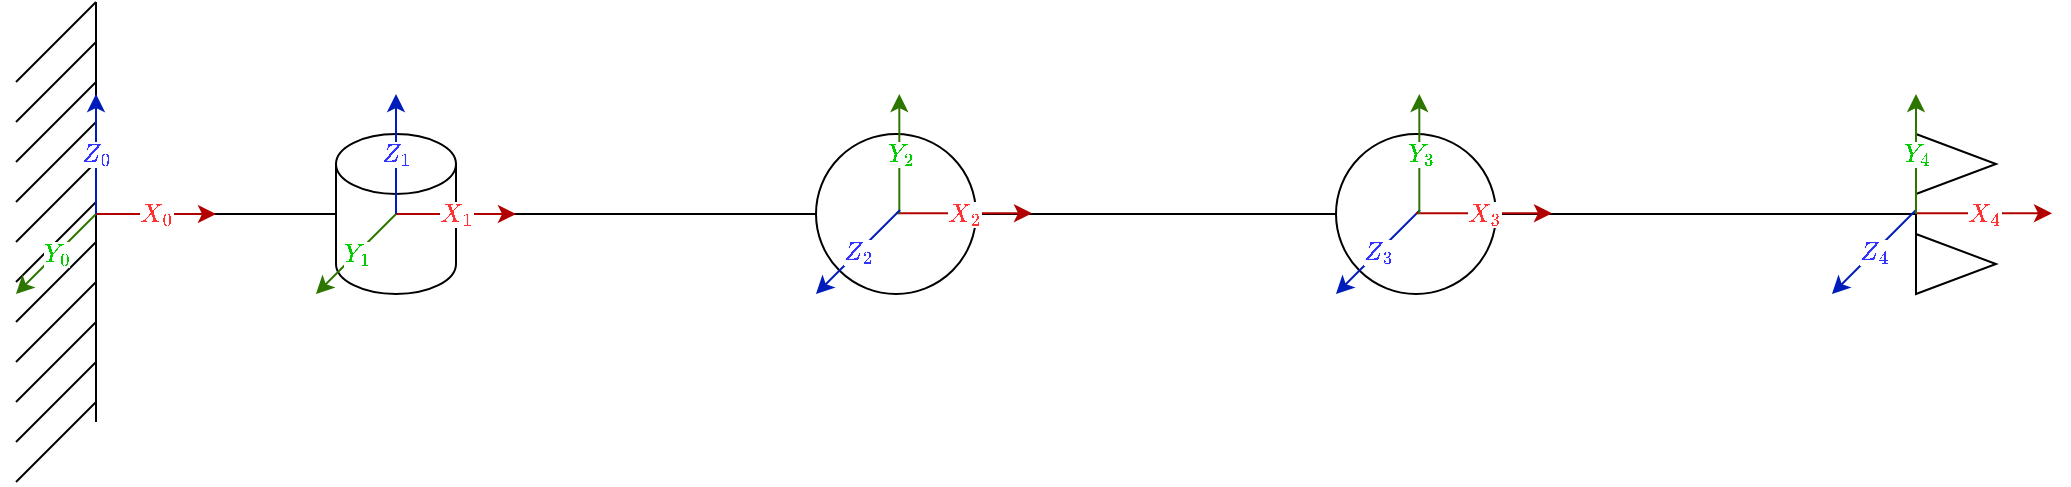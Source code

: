 <mxfile version="24.6.4" type="device">
  <diagram name="Page-1" id="1eCyzupmgy6bSWSYGle1">
    <mxGraphModel dx="1687" dy="1040" grid="1" gridSize="10" guides="1" tooltips="1" connect="1" arrows="1" fold="1" page="1" pageScale="1" pageWidth="1169" pageHeight="827" math="1" shadow="0">
      <root>
        <mxCell id="0" />
        <mxCell id="1" parent="0" />
        <mxCell id="BMQZwgIaaSXIQQlpnTI8-13" value="" style="group" vertex="1" connectable="0" parent="1">
          <mxGeometry x="40" y="350" width="40" height="240" as="geometry" />
        </mxCell>
        <mxCell id="BMQZwgIaaSXIQQlpnTI8-1" value="" style="endArrow=none;html=1;rounded=0;" edge="1" parent="BMQZwgIaaSXIQQlpnTI8-13">
          <mxGeometry width="50" height="50" relative="1" as="geometry">
            <mxPoint x="40" y="210" as="sourcePoint" />
            <mxPoint x="40" as="targetPoint" />
          </mxGeometry>
        </mxCell>
        <mxCell id="BMQZwgIaaSXIQQlpnTI8-2" value="" style="endArrow=none;html=1;rounded=0;" edge="1" parent="BMQZwgIaaSXIQQlpnTI8-13">
          <mxGeometry width="50" height="50" relative="1" as="geometry">
            <mxPoint y="40" as="sourcePoint" />
            <mxPoint x="40" as="targetPoint" />
          </mxGeometry>
        </mxCell>
        <mxCell id="BMQZwgIaaSXIQQlpnTI8-3" value="" style="endArrow=none;html=1;rounded=0;" edge="1" parent="BMQZwgIaaSXIQQlpnTI8-13">
          <mxGeometry width="50" height="50" relative="1" as="geometry">
            <mxPoint y="60" as="sourcePoint" />
            <mxPoint x="40" y="20" as="targetPoint" />
          </mxGeometry>
        </mxCell>
        <mxCell id="BMQZwgIaaSXIQQlpnTI8-4" value="" style="endArrow=none;html=1;rounded=0;" edge="1" parent="BMQZwgIaaSXIQQlpnTI8-13">
          <mxGeometry width="50" height="50" relative="1" as="geometry">
            <mxPoint y="80" as="sourcePoint" />
            <mxPoint x="40" y="40" as="targetPoint" />
          </mxGeometry>
        </mxCell>
        <mxCell id="BMQZwgIaaSXIQQlpnTI8-5" value="" style="endArrow=none;html=1;rounded=0;" edge="1" parent="BMQZwgIaaSXIQQlpnTI8-13">
          <mxGeometry width="50" height="50" relative="1" as="geometry">
            <mxPoint y="100" as="sourcePoint" />
            <mxPoint x="40" y="60" as="targetPoint" />
          </mxGeometry>
        </mxCell>
        <mxCell id="BMQZwgIaaSXIQQlpnTI8-6" value="" style="endArrow=none;html=1;rounded=0;" edge="1" parent="BMQZwgIaaSXIQQlpnTI8-13">
          <mxGeometry width="50" height="50" relative="1" as="geometry">
            <mxPoint y="120" as="sourcePoint" />
            <mxPoint x="40" y="80" as="targetPoint" />
          </mxGeometry>
        </mxCell>
        <mxCell id="BMQZwgIaaSXIQQlpnTI8-7" value="" style="endArrow=none;html=1;rounded=0;" edge="1" parent="BMQZwgIaaSXIQQlpnTI8-13">
          <mxGeometry width="50" height="50" relative="1" as="geometry">
            <mxPoint y="220" as="sourcePoint" />
            <mxPoint x="40" y="180" as="targetPoint" />
          </mxGeometry>
        </mxCell>
        <mxCell id="BMQZwgIaaSXIQQlpnTI8-8" value="" style="endArrow=none;html=1;rounded=0;" edge="1" parent="BMQZwgIaaSXIQQlpnTI8-13">
          <mxGeometry width="50" height="50" relative="1" as="geometry">
            <mxPoint y="240" as="sourcePoint" />
            <mxPoint x="40" y="200" as="targetPoint" />
          </mxGeometry>
        </mxCell>
        <mxCell id="BMQZwgIaaSXIQQlpnTI8-9" value="" style="endArrow=none;html=1;rounded=0;" edge="1" parent="BMQZwgIaaSXIQQlpnTI8-13">
          <mxGeometry width="50" height="50" relative="1" as="geometry">
            <mxPoint y="140" as="sourcePoint" />
            <mxPoint x="40" y="100" as="targetPoint" />
          </mxGeometry>
        </mxCell>
        <mxCell id="BMQZwgIaaSXIQQlpnTI8-10" value="" style="endArrow=none;html=1;rounded=0;" edge="1" parent="BMQZwgIaaSXIQQlpnTI8-13">
          <mxGeometry width="50" height="50" relative="1" as="geometry">
            <mxPoint y="160" as="sourcePoint" />
            <mxPoint x="40" y="120" as="targetPoint" />
          </mxGeometry>
        </mxCell>
        <mxCell id="BMQZwgIaaSXIQQlpnTI8-11" value="" style="endArrow=none;html=1;rounded=0;" edge="1" parent="BMQZwgIaaSXIQQlpnTI8-13">
          <mxGeometry width="50" height="50" relative="1" as="geometry">
            <mxPoint y="180" as="sourcePoint" />
            <mxPoint x="40" y="140" as="targetPoint" />
          </mxGeometry>
        </mxCell>
        <mxCell id="BMQZwgIaaSXIQQlpnTI8-12" value="" style="endArrow=none;html=1;rounded=0;" edge="1" parent="BMQZwgIaaSXIQQlpnTI8-13">
          <mxGeometry width="50" height="50" relative="1" as="geometry">
            <mxPoint y="200" as="sourcePoint" />
            <mxPoint x="40" y="160" as="targetPoint" />
          </mxGeometry>
        </mxCell>
        <mxCell id="BMQZwgIaaSXIQQlpnTI8-14" value="" style="shape=cylinder3;whiteSpace=wrap;html=1;boundedLbl=1;backgroundOutline=1;size=15;" vertex="1" parent="1">
          <mxGeometry x="200" y="416" width="60" height="80" as="geometry" />
        </mxCell>
        <mxCell id="BMQZwgIaaSXIQQlpnTI8-15" value="" style="endArrow=none;html=1;rounded=0;entryX=0;entryY=0.5;entryDx=0;entryDy=0;entryPerimeter=0;" edge="1" parent="1" target="BMQZwgIaaSXIQQlpnTI8-14">
          <mxGeometry width="50" height="50" relative="1" as="geometry">
            <mxPoint x="80" y="456" as="sourcePoint" />
            <mxPoint x="160" y="445" as="targetPoint" />
          </mxGeometry>
        </mxCell>
        <mxCell id="BMQZwgIaaSXIQQlpnTI8-16" value="" style="ellipse;whiteSpace=wrap;html=1;aspect=fixed;" vertex="1" parent="1">
          <mxGeometry x="440" y="416" width="80" height="80" as="geometry" />
        </mxCell>
        <mxCell id="BMQZwgIaaSXIQQlpnTI8-17" value="" style="ellipse;whiteSpace=wrap;html=1;aspect=fixed;" vertex="1" parent="1">
          <mxGeometry x="700" y="416" width="80" height="80" as="geometry" />
        </mxCell>
        <mxCell id="BMQZwgIaaSXIQQlpnTI8-18" value="" style="endArrow=none;html=1;rounded=0;exitX=1;exitY=0.5;exitDx=0;exitDy=0;exitPerimeter=0;entryX=0;entryY=0.5;entryDx=0;entryDy=0;" edge="1" parent="1" source="BMQZwgIaaSXIQQlpnTI8-14" target="BMQZwgIaaSXIQQlpnTI8-16">
          <mxGeometry width="50" height="50" relative="1" as="geometry">
            <mxPoint x="320" y="456" as="sourcePoint" />
            <mxPoint x="370" y="406" as="targetPoint" />
          </mxGeometry>
        </mxCell>
        <mxCell id="BMQZwgIaaSXIQQlpnTI8-19" value="" style="endArrow=none;html=1;rounded=0;exitX=1;exitY=0.5;exitDx=0;exitDy=0;entryX=0;entryY=0.5;entryDx=0;entryDy=0;" edge="1" parent="1" source="BMQZwgIaaSXIQQlpnTI8-16" target="BMQZwgIaaSXIQQlpnTI8-17">
          <mxGeometry width="50" height="50" relative="1" as="geometry">
            <mxPoint x="540" y="376" as="sourcePoint" />
            <mxPoint x="720" y="376" as="targetPoint" />
          </mxGeometry>
        </mxCell>
        <mxCell id="BMQZwgIaaSXIQQlpnTI8-21" value="" style="endArrow=none;html=1;rounded=0;exitX=1;exitY=0.5;exitDx=0;exitDy=0;entryX=0;entryY=0.5;entryDx=0;entryDy=0;" edge="1" parent="1" source="BMQZwgIaaSXIQQlpnTI8-17">
          <mxGeometry width="50" height="50" relative="1" as="geometry">
            <mxPoint x="810" y="456" as="sourcePoint" />
            <mxPoint x="990" y="456" as="targetPoint" />
          </mxGeometry>
        </mxCell>
        <mxCell id="BMQZwgIaaSXIQQlpnTI8-43" value="" style="group" vertex="1" connectable="0" parent="1">
          <mxGeometry x="40" y="396" width="100" height="100" as="geometry" />
        </mxCell>
        <mxCell id="BMQZwgIaaSXIQQlpnTI8-44" value="&lt;b&gt;&lt;font color=&quot;#ff3333&quot;&gt;\(X_0\)&lt;/font&gt;&lt;/b&gt;" style="endArrow=classic;html=1;rounded=0;fillColor=#e51400;strokeColor=#B20000;" edge="1" parent="BMQZwgIaaSXIQQlpnTI8-43">
          <mxGeometry width="50" height="50" relative="1" as="geometry">
            <mxPoint x="40" y="60" as="sourcePoint" />
            <mxPoint x="100" y="60" as="targetPoint" />
          </mxGeometry>
        </mxCell>
        <mxCell id="BMQZwgIaaSXIQQlpnTI8-45" value="&lt;b&gt;&lt;font color=&quot;#00cc00&quot;&gt;\(Y_0\)&lt;/font&gt;&lt;/b&gt;" style="endArrow=classic;html=1;rounded=0;fillColor=#60a917;strokeColor=#2D7600;" edge="1" parent="BMQZwgIaaSXIQQlpnTI8-43">
          <mxGeometry width="50" height="50" relative="1" as="geometry">
            <mxPoint x="40" y="60" as="sourcePoint" />
            <mxPoint y="100" as="targetPoint" />
          </mxGeometry>
        </mxCell>
        <mxCell id="BMQZwgIaaSXIQQlpnTI8-46" value="&lt;b&gt;&lt;font color=&quot;#3333ff&quot;&gt;\(Z_0\)&lt;/font&gt;&lt;/b&gt;" style="endArrow=classic;html=1;rounded=0;fillColor=#0050ef;strokeColor=#001DBC;" edge="1" parent="BMQZwgIaaSXIQQlpnTI8-43">
          <mxGeometry width="50" height="50" relative="1" as="geometry">
            <mxPoint x="40" y="60" as="sourcePoint" />
            <mxPoint x="40" as="targetPoint" />
          </mxGeometry>
        </mxCell>
        <mxCell id="BMQZwgIaaSXIQQlpnTI8-47" value="" style="group" vertex="1" connectable="0" parent="1">
          <mxGeometry x="190" y="396" width="100" height="100" as="geometry" />
        </mxCell>
        <mxCell id="BMQZwgIaaSXIQQlpnTI8-48" value="&lt;b&gt;&lt;font color=&quot;#ff3333&quot;&gt;\(X_1\)&lt;/font&gt;&lt;/b&gt;" style="endArrow=classic;html=1;rounded=0;fillColor=#e51400;strokeColor=#B20000;" edge="1" parent="BMQZwgIaaSXIQQlpnTI8-47">
          <mxGeometry width="50" height="50" relative="1" as="geometry">
            <mxPoint x="40" y="60" as="sourcePoint" />
            <mxPoint x="100" y="60" as="targetPoint" />
          </mxGeometry>
        </mxCell>
        <mxCell id="BMQZwgIaaSXIQQlpnTI8-49" value="&lt;b&gt;&lt;font color=&quot;#00cc00&quot;&gt;\(Y_1\)&lt;/font&gt;&lt;/b&gt;" style="endArrow=classic;html=1;rounded=0;fillColor=#60a917;strokeColor=#2D7600;" edge="1" parent="BMQZwgIaaSXIQQlpnTI8-47">
          <mxGeometry width="50" height="50" relative="1" as="geometry">
            <mxPoint x="40" y="60" as="sourcePoint" />
            <mxPoint y="100" as="targetPoint" />
          </mxGeometry>
        </mxCell>
        <mxCell id="BMQZwgIaaSXIQQlpnTI8-50" value="&lt;b&gt;&lt;font color=&quot;#3333ff&quot;&gt;\(Z_1\)&lt;/font&gt;&lt;/b&gt;" style="endArrow=classic;html=1;rounded=0;fillColor=#0050ef;strokeColor=#001DBC;" edge="1" parent="BMQZwgIaaSXIQQlpnTI8-47">
          <mxGeometry width="50" height="50" relative="1" as="geometry">
            <mxPoint x="40" y="60" as="sourcePoint" />
            <mxPoint x="40" as="targetPoint" />
          </mxGeometry>
        </mxCell>
        <mxCell id="BMQZwgIaaSXIQQlpnTI8-52" value="&lt;b&gt;&lt;font color=&quot;#ff3333&quot;&gt;\(X_2\)&lt;/font&gt;&lt;/b&gt;" style="endArrow=classic;html=1;rounded=0;fillColor=#e51400;strokeColor=#B20000;" edge="1" parent="1">
          <mxGeometry x="-0.006" width="50" height="50" relative="1" as="geometry">
            <mxPoint x="480" y="455.66" as="sourcePoint" />
            <mxPoint x="548" y="455.66" as="targetPoint" />
            <mxPoint as="offset" />
          </mxGeometry>
        </mxCell>
        <mxCell id="BMQZwgIaaSXIQQlpnTI8-53" value="&lt;b&gt;&lt;font color=&quot;#00cc00&quot;&gt;\(Y_2\)&lt;/font&gt;&lt;/b&gt;" style="endArrow=classic;html=1;rounded=0;fillColor=#60a917;strokeColor=#2D7600;" edge="1" parent="1">
          <mxGeometry width="50" height="50" relative="1" as="geometry">
            <mxPoint x="481.66" y="456" as="sourcePoint" />
            <mxPoint x="481.66" y="396" as="targetPoint" />
          </mxGeometry>
        </mxCell>
        <mxCell id="BMQZwgIaaSXIQQlpnTI8-54" value="&lt;b&gt;&lt;font color=&quot;#3333ff&quot;&gt;\(Z_2\)&lt;/font&gt;&lt;/b&gt;" style="endArrow=classic;html=1;rounded=0;fillColor=#0050ef;strokeColor=#001DBC;" edge="1" parent="1">
          <mxGeometry width="50" height="50" relative="1" as="geometry">
            <mxPoint x="482" y="454" as="sourcePoint" />
            <mxPoint x="440" y="496" as="targetPoint" />
          </mxGeometry>
        </mxCell>
        <mxCell id="BMQZwgIaaSXIQQlpnTI8-57" value="&lt;b&gt;&lt;font color=&quot;#3333ff&quot;&gt;\(Z_3\)&lt;/font&gt;&lt;/b&gt;" style="endArrow=classic;html=1;rounded=0;fillColor=#0050ef;strokeColor=#001DBC;" edge="1" parent="1">
          <mxGeometry width="50" height="50" relative="1" as="geometry">
            <mxPoint x="742" y="454" as="sourcePoint" />
            <mxPoint x="700" y="496" as="targetPoint" />
          </mxGeometry>
        </mxCell>
        <mxCell id="BMQZwgIaaSXIQQlpnTI8-58" value="" style="endArrow=none;html=1;rounded=0;" edge="1" parent="1">
          <mxGeometry width="50" height="50" relative="1" as="geometry">
            <mxPoint x="990" y="496" as="sourcePoint" />
            <mxPoint x="990" y="416" as="targetPoint" />
          </mxGeometry>
        </mxCell>
        <mxCell id="BMQZwgIaaSXIQQlpnTI8-61" value="" style="triangle;whiteSpace=wrap;html=1;" vertex="1" parent="1">
          <mxGeometry x="990" y="416" width="40" height="30" as="geometry" />
        </mxCell>
        <mxCell id="BMQZwgIaaSXIQQlpnTI8-62" value="" style="triangle;whiteSpace=wrap;html=1;" vertex="1" parent="1">
          <mxGeometry x="990" y="466" width="40" height="30" as="geometry" />
        </mxCell>
        <mxCell id="BMQZwgIaaSXIQQlpnTI8-63" value="&lt;b&gt;&lt;font color=&quot;#3333ff&quot;&gt;\(Z_4\)&lt;/font&gt;&lt;/b&gt;" style="endArrow=classic;html=1;rounded=0;fillColor=#0050ef;strokeColor=#001DBC;" edge="1" parent="1">
          <mxGeometry width="50" height="50" relative="1" as="geometry">
            <mxPoint x="990" y="454" as="sourcePoint" />
            <mxPoint x="948" y="496" as="targetPoint" />
          </mxGeometry>
        </mxCell>
        <mxCell id="BMQZwgIaaSXIQQlpnTI8-64" value="&lt;b&gt;&lt;font color=&quot;#ff3333&quot;&gt;\(X_3\)&lt;/font&gt;&lt;/b&gt;" style="endArrow=classic;html=1;rounded=0;fillColor=#e51400;strokeColor=#B20000;" edge="1" parent="1">
          <mxGeometry x="-0.006" width="50" height="50" relative="1" as="geometry">
            <mxPoint x="740" y="455.66" as="sourcePoint" />
            <mxPoint x="808" y="455.66" as="targetPoint" />
            <mxPoint as="offset" />
          </mxGeometry>
        </mxCell>
        <mxCell id="BMQZwgIaaSXIQQlpnTI8-65" value="&lt;b&gt;&lt;font color=&quot;#ff3333&quot;&gt;\(X_4\)&lt;/font&gt;&lt;/b&gt;" style="endArrow=classic;html=1;rounded=0;fillColor=#e51400;strokeColor=#B20000;" edge="1" parent="1">
          <mxGeometry x="-0.006" width="50" height="50" relative="1" as="geometry">
            <mxPoint x="990" y="455.66" as="sourcePoint" />
            <mxPoint x="1058" y="455.66" as="targetPoint" />
            <mxPoint as="offset" />
          </mxGeometry>
        </mxCell>
        <mxCell id="BMQZwgIaaSXIQQlpnTI8-66" value="&lt;b&gt;&lt;font color=&quot;#00cc00&quot;&gt;\(Y_3\)&lt;/font&gt;&lt;/b&gt;" style="endArrow=classic;html=1;rounded=0;fillColor=#60a917;strokeColor=#2D7600;" edge="1" parent="1">
          <mxGeometry width="50" height="50" relative="1" as="geometry">
            <mxPoint x="741.66" y="456" as="sourcePoint" />
            <mxPoint x="741.66" y="396" as="targetPoint" />
          </mxGeometry>
        </mxCell>
        <mxCell id="BMQZwgIaaSXIQQlpnTI8-67" value="&lt;b&gt;&lt;font color=&quot;#00cc00&quot;&gt;\(Y_4\)&lt;/font&gt;&lt;/b&gt;" style="endArrow=classic;html=1;rounded=0;fillColor=#60a917;strokeColor=#2D7600;" edge="1" parent="1">
          <mxGeometry width="50" height="50" relative="1" as="geometry">
            <mxPoint x="990" y="456" as="sourcePoint" />
            <mxPoint x="990" y="396" as="targetPoint" />
          </mxGeometry>
        </mxCell>
      </root>
    </mxGraphModel>
  </diagram>
</mxfile>
